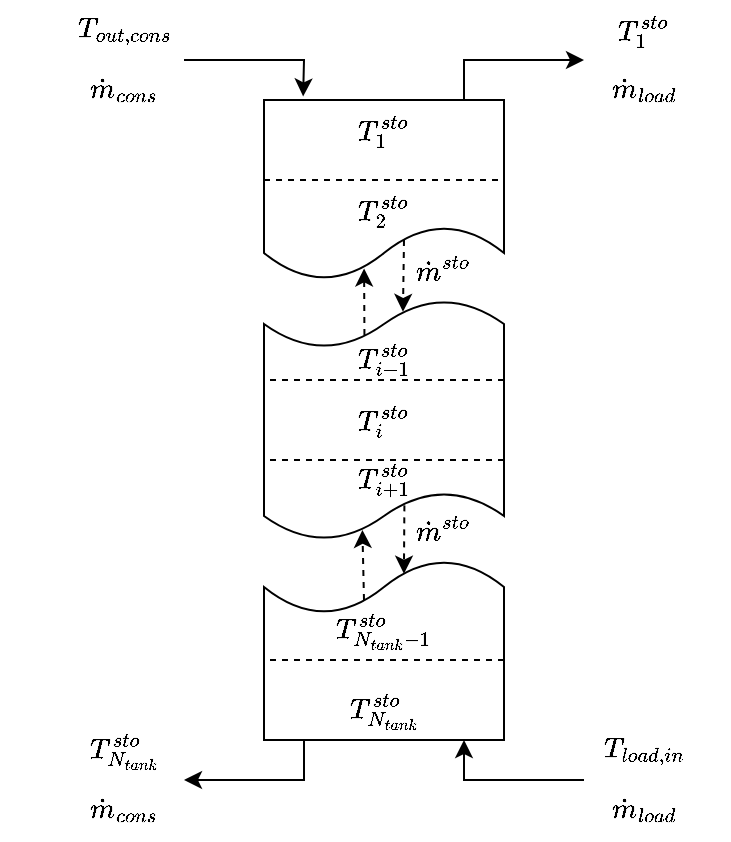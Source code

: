 <mxfile version="24.0.7" type="github">
  <diagram name="Page-1" id="iyghYxb4ubcBqHd-kGt_">
    <mxGraphModel dx="1154" dy="532" grid="1" gridSize="10" guides="1" tooltips="1" connect="1" arrows="1" fold="1" page="1" pageScale="1" pageWidth="850" pageHeight="1100" math="1" shadow="0">
      <root>
        <mxCell id="0" />
        <mxCell id="1" parent="0" />
        <mxCell id="nxUSPKGGul9INjeEJ_Qw-1" value="" style="shape=document;whiteSpace=wrap;html=1;boundedLbl=1;" vertex="1" parent="1">
          <mxGeometry x="240" y="100" width="120" height="90" as="geometry" />
        </mxCell>
        <mxCell id="nxUSPKGGul9INjeEJ_Qw-2" value="" style="shape=tape;whiteSpace=wrap;html=1;size=0.2;" vertex="1" parent="1">
          <mxGeometry x="240" y="200" width="120" height="120" as="geometry" />
        </mxCell>
        <mxCell id="nxUSPKGGul9INjeEJ_Qw-3" value="" style="shape=document;whiteSpace=wrap;html=1;boundedLbl=1;rotation=-180;" vertex="1" parent="1">
          <mxGeometry x="240" y="330" width="120" height="90" as="geometry" />
        </mxCell>
        <mxCell id="nxUSPKGGul9INjeEJ_Qw-4" style="edgeStyle=orthogonalEdgeStyle;rounded=0;orthogonalLoop=1;jettySize=auto;html=1;exitX=0.5;exitY=0;exitDx=0;exitDy=0;" edge="1" parent="1" source="nxUSPKGGul9INjeEJ_Qw-3" target="nxUSPKGGul9INjeEJ_Qw-3">
          <mxGeometry relative="1" as="geometry" />
        </mxCell>
        <mxCell id="nxUSPKGGul9INjeEJ_Qw-5" value="" style="endArrow=classic;html=1;rounded=0;entryX=0.163;entryY=-0.02;entryDx=0;entryDy=0;entryPerimeter=0;" edge="1" parent="1" target="nxUSPKGGul9INjeEJ_Qw-1">
          <mxGeometry width="50" height="50" relative="1" as="geometry">
            <mxPoint x="200" y="80" as="sourcePoint" />
            <mxPoint x="260" y="80" as="targetPoint" />
            <Array as="points">
              <mxPoint x="260" y="80" />
            </Array>
          </mxGeometry>
        </mxCell>
        <mxCell id="nxUSPKGGul9INjeEJ_Qw-10" value="" style="endArrow=classic;html=1;rounded=0;" edge="1" parent="1">
          <mxGeometry width="50" height="50" relative="1" as="geometry">
            <mxPoint x="400" y="440" as="sourcePoint" />
            <mxPoint x="340" y="420" as="targetPoint" />
            <Array as="points">
              <mxPoint x="340" y="440" />
            </Array>
          </mxGeometry>
        </mxCell>
        <mxCell id="nxUSPKGGul9INjeEJ_Qw-11" value="$$T_{out,cons}$$" style="text;html=1;align=center;verticalAlign=middle;whiteSpace=wrap;rounded=0;" vertex="1" parent="1">
          <mxGeometry x="140" y="50" width="60" height="30" as="geometry" />
        </mxCell>
        <mxCell id="nxUSPKGGul9INjeEJ_Qw-12" value="$$\dot m_{cons}$$" style="text;html=1;align=center;verticalAlign=middle;whiteSpace=wrap;rounded=0;" vertex="1" parent="1">
          <mxGeometry x="140" y="80" width="60" height="30" as="geometry" />
        </mxCell>
        <mxCell id="nxUSPKGGul9INjeEJ_Qw-13" value="" style="endArrow=classic;html=1;rounded=0;" edge="1" parent="1">
          <mxGeometry width="50" height="50" relative="1" as="geometry">
            <mxPoint x="260" y="420" as="sourcePoint" />
            <mxPoint x="200" y="440" as="targetPoint" />
            <Array as="points">
              <mxPoint x="260" y="440" />
            </Array>
          </mxGeometry>
        </mxCell>
        <mxCell id="nxUSPKGGul9INjeEJ_Qw-14" value="" style="endArrow=classic;html=1;rounded=0;" edge="1" parent="1">
          <mxGeometry width="50" height="50" relative="1" as="geometry">
            <mxPoint x="340" y="100" as="sourcePoint" />
            <mxPoint x="400" y="80" as="targetPoint" />
            <Array as="points">
              <mxPoint x="340" y="80" />
            </Array>
          </mxGeometry>
        </mxCell>
        <mxCell id="nxUSPKGGul9INjeEJ_Qw-15" value="$$T^{sto}_{N_{tank}}$$" style="text;html=1;align=center;verticalAlign=middle;whiteSpace=wrap;rounded=0;" vertex="1" parent="1">
          <mxGeometry x="140" y="410" width="60" height="30" as="geometry" />
        </mxCell>
        <mxCell id="nxUSPKGGul9INjeEJ_Qw-16" value="$$\dot m_{cons}$$" style="text;html=1;align=center;verticalAlign=middle;whiteSpace=wrap;rounded=0;" vertex="1" parent="1">
          <mxGeometry x="140" y="440" width="60" height="30" as="geometry" />
        </mxCell>
        <mxCell id="nxUSPKGGul9INjeEJ_Qw-17" value="$$\dot m_{load}$$" style="text;html=1;align=center;verticalAlign=middle;whiteSpace=wrap;rounded=0;" vertex="1" parent="1">
          <mxGeometry x="400" y="80" width="60" height="30" as="geometry" />
        </mxCell>
        <mxCell id="nxUSPKGGul9INjeEJ_Qw-18" value="$$\dot m_{load}$$" style="text;html=1;align=center;verticalAlign=middle;whiteSpace=wrap;rounded=0;" vertex="1" parent="1">
          <mxGeometry x="400" y="440" width="60" height="30" as="geometry" />
        </mxCell>
        <mxCell id="nxUSPKGGul9INjeEJ_Qw-20" value="$$T^{sto}_{1}$$" style="text;html=1;align=center;verticalAlign=middle;whiteSpace=wrap;rounded=0;" vertex="1" parent="1">
          <mxGeometry x="400" y="50" width="60" height="30" as="geometry" />
        </mxCell>
        <mxCell id="nxUSPKGGul9INjeEJ_Qw-21" value="$$T_{load,in}$$" style="text;html=1;align=center;verticalAlign=middle;whiteSpace=wrap;rounded=0;" vertex="1" parent="1">
          <mxGeometry x="400" y="410" width="60" height="30" as="geometry" />
        </mxCell>
        <mxCell id="nxUSPKGGul9INjeEJ_Qw-23" value="" style="endArrow=none;dashed=1;html=1;rounded=0;" edge="1" parent="1" target="nxUSPKGGul9INjeEJ_Qw-1">
          <mxGeometry width="50" height="50" relative="1" as="geometry">
            <mxPoint x="240" y="140" as="sourcePoint" />
            <mxPoint x="290" y="90" as="targetPoint" />
          </mxGeometry>
        </mxCell>
        <mxCell id="nxUSPKGGul9INjeEJ_Qw-26" value="" style="endArrow=none;dashed=1;html=1;rounded=0;entryX=1;entryY=0.5;entryDx=0;entryDy=0;exitX=0;exitY=0.5;exitDx=0;exitDy=0;" edge="1" parent="1">
          <mxGeometry width="50" height="50" relative="1" as="geometry">
            <mxPoint x="240" y="140.0" as="sourcePoint" />
            <mxPoint x="360" y="140.0" as="targetPoint" />
          </mxGeometry>
        </mxCell>
        <mxCell id="nxUSPKGGul9INjeEJ_Qw-27" value="$$T^{sto}_{1}$$" style="text;html=1;align=center;verticalAlign=middle;whiteSpace=wrap;rounded=0;" vertex="1" parent="1">
          <mxGeometry x="270" y="100" width="60" height="30" as="geometry" />
        </mxCell>
        <mxCell id="nxUSPKGGul9INjeEJ_Qw-28" value="$$T^{sto}_{2}$$" style="text;html=1;align=center;verticalAlign=middle;whiteSpace=wrap;rounded=0;" vertex="1" parent="1">
          <mxGeometry x="270" y="140" width="60" height="30" as="geometry" />
        </mxCell>
        <mxCell id="nxUSPKGGul9INjeEJ_Qw-31" value="" style="endArrow=none;dashed=1;html=1;rounded=0;exitX=1.003;exitY=0.332;exitDx=0;exitDy=0;exitPerimeter=0;entryX=-0.001;entryY=0.667;entryDx=0;entryDy=0;entryPerimeter=0;" edge="1" parent="1" target="nxUSPKGGul9INjeEJ_Qw-2">
          <mxGeometry width="50" height="50" relative="1" as="geometry">
            <mxPoint x="360" y="280" as="sourcePoint" />
            <mxPoint x="240" y="281" as="targetPoint" />
          </mxGeometry>
        </mxCell>
        <mxCell id="nxUSPKGGul9INjeEJ_Qw-32" value="" style="endArrow=none;dashed=1;html=1;rounded=0;exitX=1.003;exitY=0.332;exitDx=0;exitDy=0;exitPerimeter=0;entryX=-0.001;entryY=0.667;entryDx=0;entryDy=0;entryPerimeter=0;" edge="1" parent="1">
          <mxGeometry width="50" height="50" relative="1" as="geometry">
            <mxPoint x="360" y="240" as="sourcePoint" />
            <mxPoint x="240" y="240" as="targetPoint" />
          </mxGeometry>
        </mxCell>
        <mxCell id="nxUSPKGGul9INjeEJ_Qw-33" value="$$T^{sto}_{i}$$" style="text;html=1;align=center;verticalAlign=middle;whiteSpace=wrap;rounded=0;" vertex="1" parent="1">
          <mxGeometry x="270" y="245" width="60" height="30" as="geometry" />
        </mxCell>
        <mxCell id="nxUSPKGGul9INjeEJ_Qw-34" value="$$T^{sto}_{i-1}$$" style="text;html=1;align=center;verticalAlign=middle;whiteSpace=wrap;rounded=0;" vertex="1" parent="1">
          <mxGeometry x="270" y="215" width="60" height="30" as="geometry" />
        </mxCell>
        <mxCell id="nxUSPKGGul9INjeEJ_Qw-35" value="$$T^{sto}_{i+1}$$" style="text;html=1;align=center;verticalAlign=middle;whiteSpace=wrap;rounded=0;" vertex="1" parent="1">
          <mxGeometry x="270" y="275" width="60" height="30" as="geometry" />
        </mxCell>
        <mxCell id="nxUSPKGGul9INjeEJ_Qw-36" value="" style="endArrow=none;dashed=1;html=1;rounded=0;exitX=1.003;exitY=0.332;exitDx=0;exitDy=0;exitPerimeter=0;entryX=-0.001;entryY=0.667;entryDx=0;entryDy=0;entryPerimeter=0;" edge="1" parent="1">
          <mxGeometry width="50" height="50" relative="1" as="geometry">
            <mxPoint x="360" y="380" as="sourcePoint" />
            <mxPoint x="240" y="380" as="targetPoint" />
          </mxGeometry>
        </mxCell>
        <mxCell id="nxUSPKGGul9INjeEJ_Qw-37" value="$$T^{sto}_{N_{tank}-1}$$" style="text;html=1;align=center;verticalAlign=middle;whiteSpace=wrap;rounded=0;" vertex="1" parent="1">
          <mxGeometry x="270" y="350" width="60" height="30" as="geometry" />
        </mxCell>
        <mxCell id="nxUSPKGGul9INjeEJ_Qw-43" value="" style="endArrow=classic;dashed=1;html=1;rounded=0;exitX=0.172;exitY=0.007;exitDx=0;exitDy=0;exitPerimeter=0;entryX=0.41;entryY=0.958;entryDx=0;entryDy=0;entryPerimeter=0;" edge="1" parent="1" target="nxUSPKGGul9INjeEJ_Qw-2">
          <mxGeometry width="50" height="50" relative="1" as="geometry">
            <mxPoint x="290" y="350" as="sourcePoint" />
            <mxPoint x="290" y="314.79" as="targetPoint" />
          </mxGeometry>
        </mxCell>
        <mxCell id="nxUSPKGGul9INjeEJ_Qw-44" value="" style="endArrow=classic;dashed=1;html=1;rounded=0;exitX=0.337;exitY=0.084;exitDx=0;exitDy=0;exitPerimeter=0;entryX=0.417;entryY=0.936;entryDx=0;entryDy=0;entryPerimeter=0;" edge="1" parent="1" source="nxUSPKGGul9INjeEJ_Qw-34" target="nxUSPKGGul9INjeEJ_Qw-1">
          <mxGeometry width="50" height="50" relative="1" as="geometry">
            <mxPoint x="291" y="215" as="sourcePoint" />
            <mxPoint x="290" y="190" as="targetPoint" />
          </mxGeometry>
        </mxCell>
        <mxCell id="nxUSPKGGul9INjeEJ_Qw-45" value="" style="endArrow=classic;dashed=1;html=1;rounded=0;exitX=0.337;exitY=0.084;exitDx=0;exitDy=0;exitPerimeter=0;entryX=0.579;entryY=0.049;entryDx=0;entryDy=0;entryPerimeter=0;" edge="1" parent="1" target="nxUSPKGGul9INjeEJ_Qw-2">
          <mxGeometry width="50" height="50" relative="1" as="geometry">
            <mxPoint x="310" y="170" as="sourcePoint" />
            <mxPoint x="310.24" y="208" as="targetPoint" />
          </mxGeometry>
        </mxCell>
        <mxCell id="nxUSPKGGul9INjeEJ_Qw-46" value="" style="endArrow=classic;dashed=1;html=1;rounded=0;entryX=0.417;entryY=0.924;entryDx=0;entryDy=0;entryPerimeter=0;exitX=0.67;exitY=0.923;exitDx=0;exitDy=0;exitPerimeter=0;" edge="1" parent="1" source="nxUSPKGGul9INjeEJ_Qw-35" target="nxUSPKGGul9INjeEJ_Qw-3">
          <mxGeometry width="50" height="50" relative="1" as="geometry">
            <mxPoint x="311" y="300" as="sourcePoint" />
            <mxPoint x="310" y="336" as="targetPoint" />
          </mxGeometry>
        </mxCell>
        <mxCell id="nxUSPKGGul9INjeEJ_Qw-47" value="$$\dot m^{sto}$$" style="text;html=1;align=center;verticalAlign=middle;whiteSpace=wrap;rounded=0;" vertex="1" parent="1">
          <mxGeometry x="300" y="170" width="60" height="30" as="geometry" />
        </mxCell>
        <mxCell id="nxUSPKGGul9INjeEJ_Qw-48" value="$$\dot m^{sto}$$" style="text;html=1;align=center;verticalAlign=middle;whiteSpace=wrap;rounded=0;" vertex="1" parent="1">
          <mxGeometry x="300" y="300" width="60" height="30" as="geometry" />
        </mxCell>
        <mxCell id="nxUSPKGGul9INjeEJ_Qw-49" value="$$T^{sto}_{N_{tank}}$$" style="text;html=1;align=center;verticalAlign=middle;whiteSpace=wrap;rounded=0;" vertex="1" parent="1">
          <mxGeometry x="270" y="390" width="60" height="30" as="geometry" />
        </mxCell>
      </root>
    </mxGraphModel>
  </diagram>
</mxfile>
